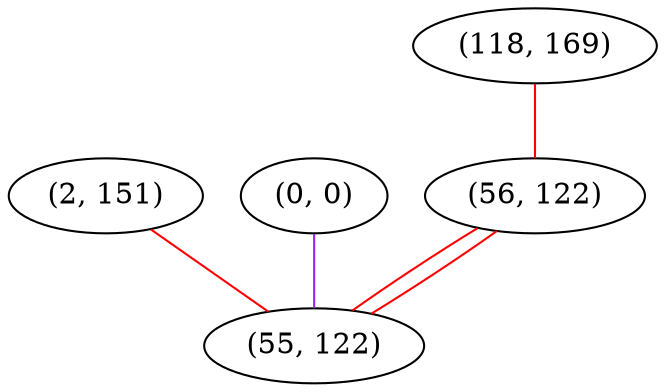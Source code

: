 graph "" {
"(2, 151)";
"(118, 169)";
"(0, 0)";
"(56, 122)";
"(55, 122)";
"(2, 151)" -- "(55, 122)"  [color=red, key=0, weight=1];
"(118, 169)" -- "(56, 122)"  [color=red, key=0, weight=1];
"(0, 0)" -- "(55, 122)"  [color=purple, key=0, weight=4];
"(56, 122)" -- "(55, 122)"  [color=red, key=0, weight=1];
"(56, 122)" -- "(55, 122)"  [color=red, key=1, weight=1];
}
